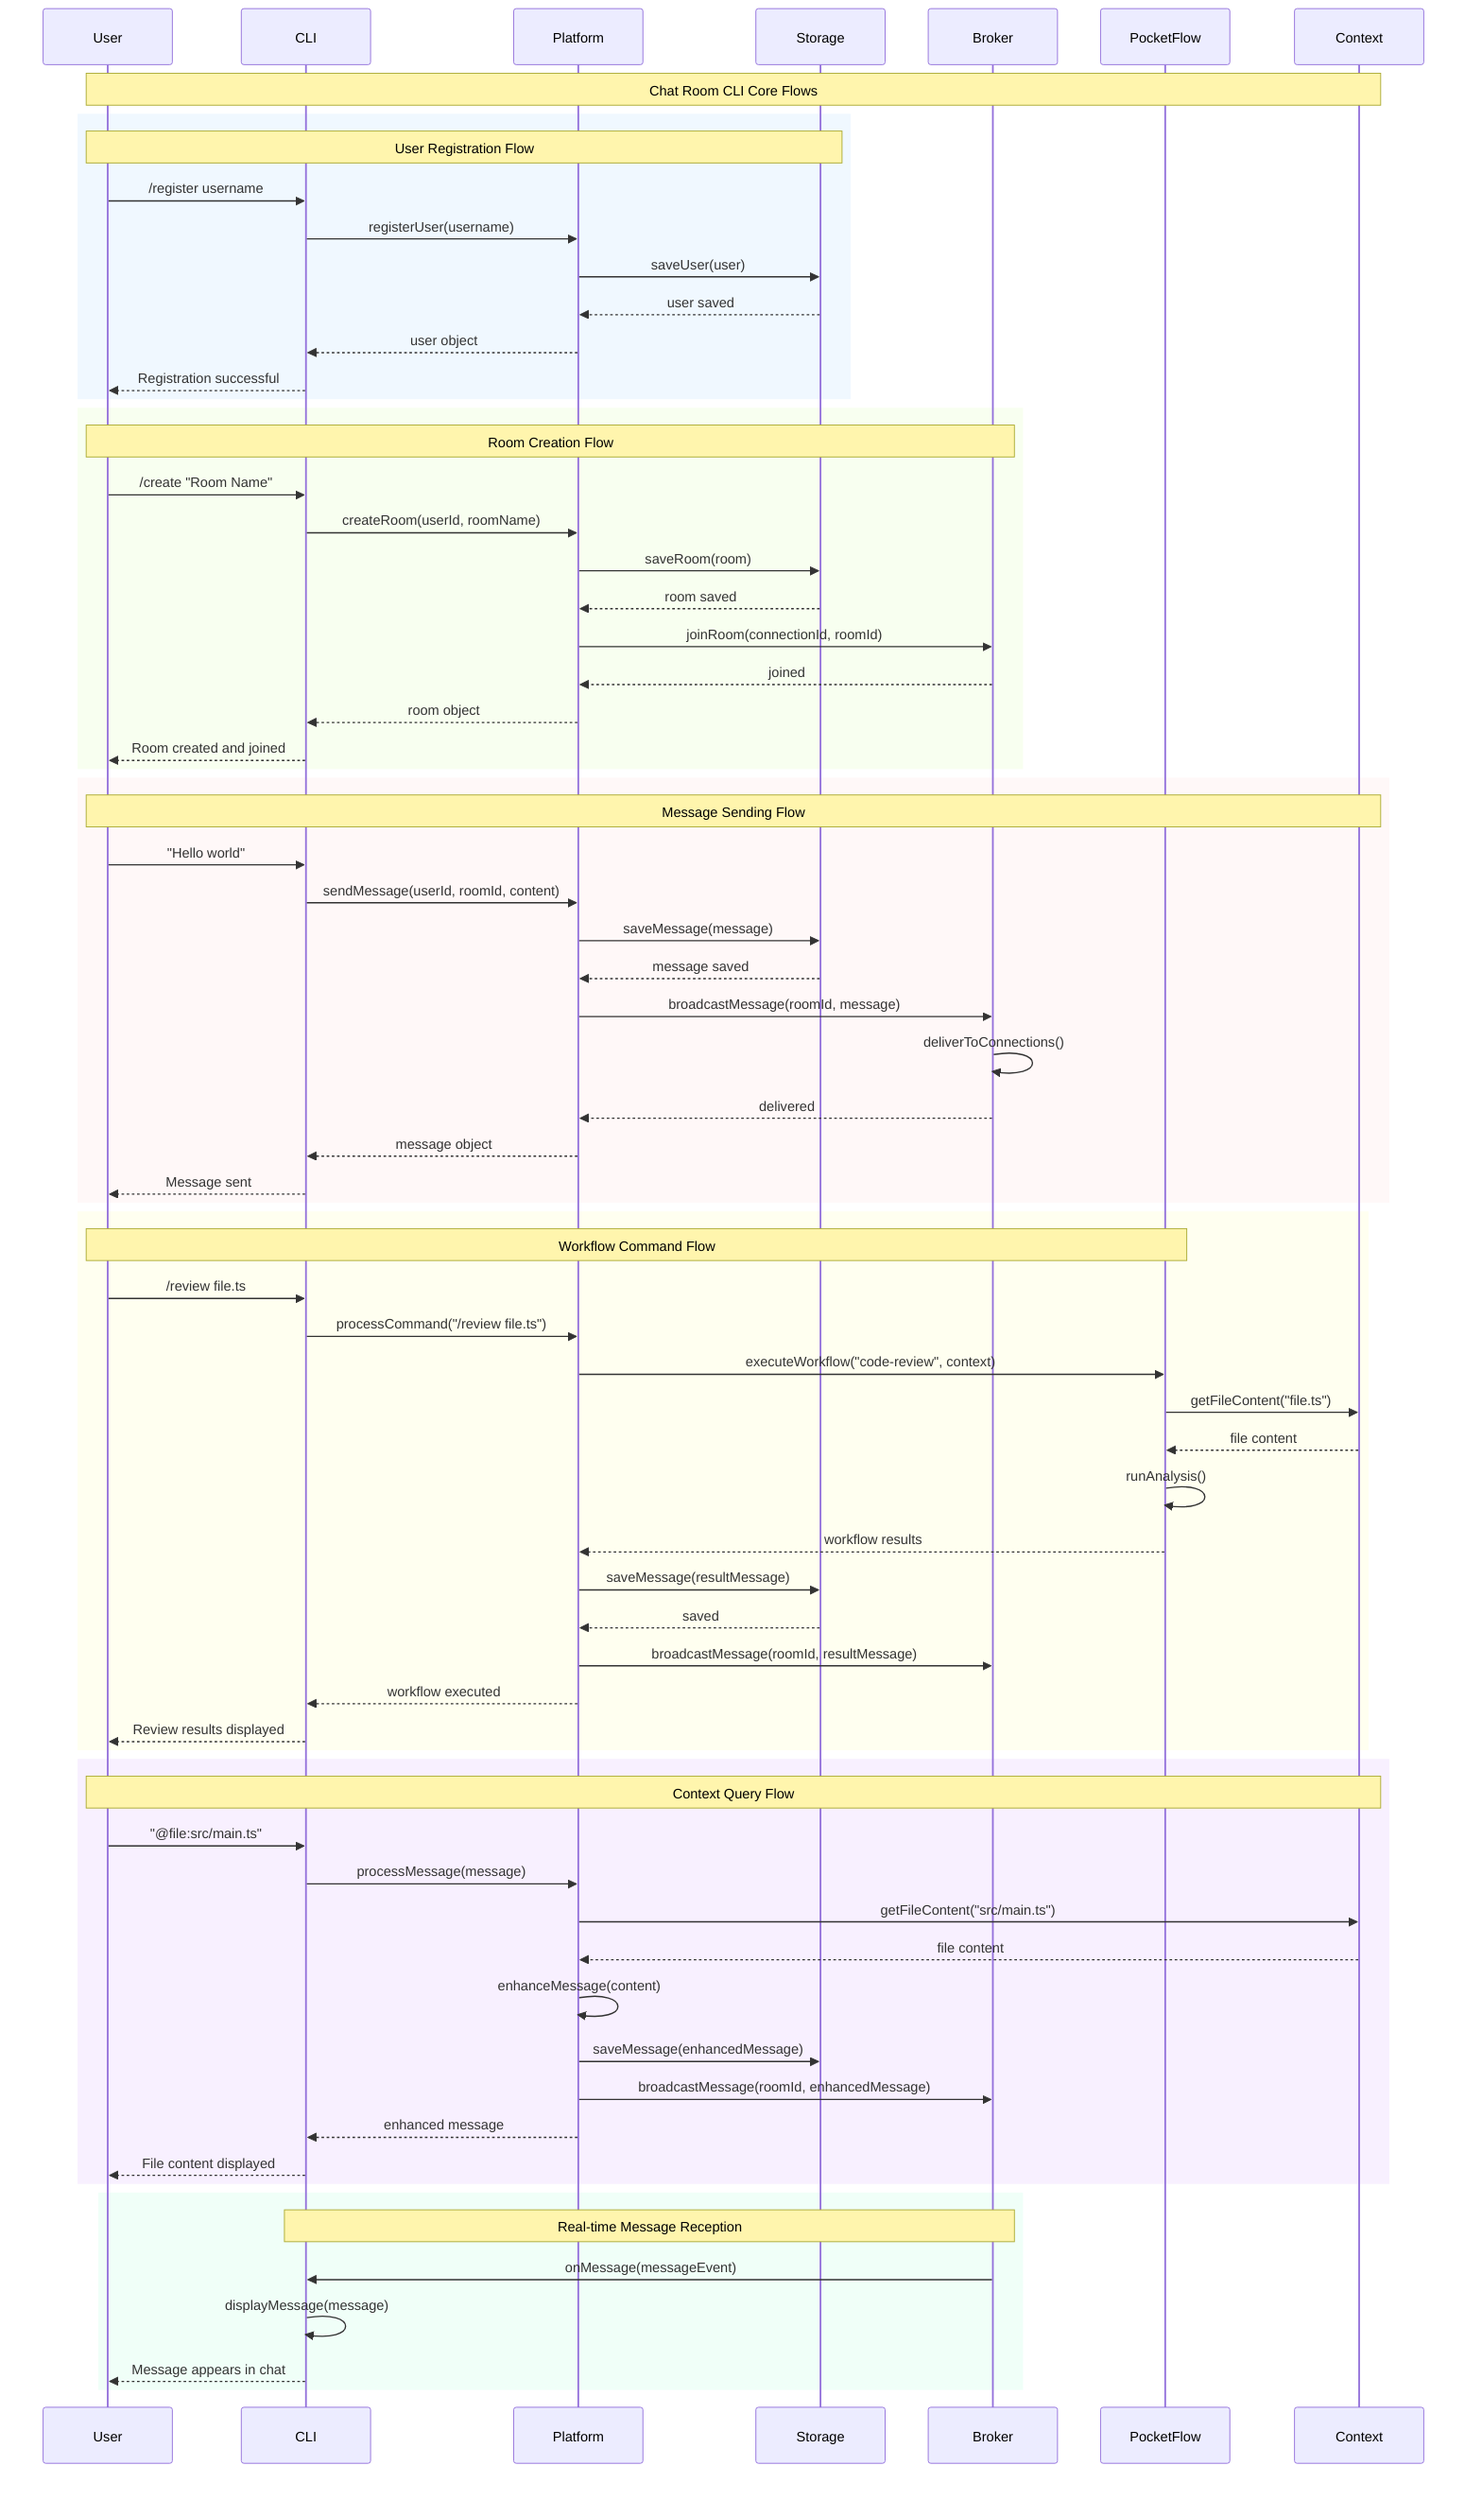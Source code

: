 sequenceDiagram
    participant User
    participant CLI
    participant Platform
    participant Storage
    participant Broker
    participant PocketFlow
    participant Context

    Note over User,Context: Chat Room CLI Core Flows

    %% User Registration and Authentication Flow
    rect rgb(240, 248, 255)
        Note over User,Storage: User Registration Flow
        User->>CLI: /register username
        CLI->>Platform: registerUser(username)
        Platform->>Storage: saveUser(user)
        Storage-->>Platform: user saved
        Platform-->>CLI: user object
        CLI-->>User: Registration successful
    end

    %% Room Creation and Joining Flow
    rect rgb(248, 255, 240)
        Note over User,Broker: Room Creation Flow
        User->>CLI: /create "Room Name"
        CLI->>Platform: createRoom(userId, roomName)
        Platform->>Storage: saveRoom(room)
        Storage-->>Platform: room saved
        Platform->>Broker: joinRoom(connectionId, roomId)
        Broker-->>Platform: joined
        Platform-->>CLI: room object
        CLI-->>User: Room created and joined
    end

    %% Message Sending Flow
    rect rgb(255, 248, 248)
        Note over User,Context: Message Sending Flow
        User->>CLI: "Hello world"
        CLI->>Platform: sendMessage(userId, roomId, content)
        Platform->>Storage: saveMessage(message)
        Storage-->>Platform: message saved
        Platform->>Broker: broadcastMessage(roomId, message)
        Broker->>Broker: deliverToConnections()
        Broker-->>Platform: delivered
        Platform-->>CLI: message object
        CLI-->>User: Message sent
    end

    %% Workflow Integration Flow
    rect rgb(255, 255, 240)
        Note over User,PocketFlow: Workflow Command Flow
        User->>CLI: /review file.ts
        CLI->>Platform: processCommand("/review file.ts")
        Platform->>PocketFlow: executeWorkflow("code-review", context)
        PocketFlow->>Context: getFileContent("file.ts")
        Context-->>PocketFlow: file content
        PocketFlow->>PocketFlow: runAnalysis()
        PocketFlow-->>Platform: workflow results
        Platform->>Storage: saveMessage(resultMessage)
        Storage-->>Platform: saved
        Platform->>Broker: broadcastMessage(roomId, resultMessage)
        Platform-->>CLI: workflow executed
        CLI-->>User: Review results displayed
    end

    %% Context Query Flow  
    rect rgb(248, 240, 255)
        Note over User,Context: Context Query Flow
        User->>CLI: "@file:src/main.ts"
        CLI->>Platform: processMessage(message)
        Platform->>Context: getFileContent("src/main.ts")
        Context-->>Platform: file content
        Platform->>Platform: enhanceMessage(content)
        Platform->>Storage: saveMessage(enhancedMessage)
        Platform->>Broker: broadcastMessage(roomId, enhancedMessage)
        Platform-->>CLI: enhanced message
        CLI-->>User: File content displayed
    end

    %% Real-time Message Reception Flow
    rect rgb(240, 255, 248)
        Note over CLI,Broker: Real-time Message Reception
        Broker->>CLI: onMessage(messageEvent)
        CLI->>CLI: displayMessage(message)
        CLI-->>User: Message appears in chat
    end
